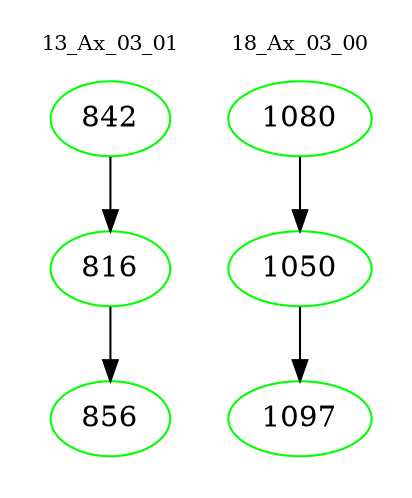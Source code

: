 digraph{
subgraph cluster_0 {
color = white
label = "13_Ax_03_01";
fontsize=10;
T0_842 [label="842", color="green"]
T0_842 -> T0_816 [color="black"]
T0_816 [label="816", color="green"]
T0_816 -> T0_856 [color="black"]
T0_856 [label="856", color="green"]
}
subgraph cluster_1 {
color = white
label = "18_Ax_03_00";
fontsize=10;
T1_1080 [label="1080", color="green"]
T1_1080 -> T1_1050 [color="black"]
T1_1050 [label="1050", color="green"]
T1_1050 -> T1_1097 [color="black"]
T1_1097 [label="1097", color="green"]
}
}
